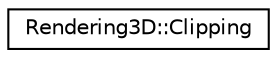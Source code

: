 digraph "Graphical Class Hierarchy"
{
 // LATEX_PDF_SIZE
  edge [fontname="Helvetica",fontsize="10",labelfontname="Helvetica",labelfontsize="10"];
  node [fontname="Helvetica",fontsize="10",shape=record];
  rankdir="LR";
  Node0 [label="Rendering3D::Clipping",height=0.2,width=0.4,color="black", fillcolor="white", style="filled",URL="$class_rendering3_d_1_1_clipping.html",tooltip="Clipping manager"];
}
